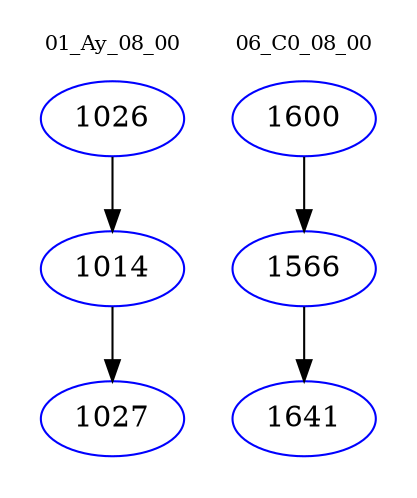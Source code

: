 digraph{
subgraph cluster_0 {
color = white
label = "01_Ay_08_00";
fontsize=10;
T0_1026 [label="1026", color="blue"]
T0_1026 -> T0_1014 [color="black"]
T0_1014 [label="1014", color="blue"]
T0_1014 -> T0_1027 [color="black"]
T0_1027 [label="1027", color="blue"]
}
subgraph cluster_1 {
color = white
label = "06_C0_08_00";
fontsize=10;
T1_1600 [label="1600", color="blue"]
T1_1600 -> T1_1566 [color="black"]
T1_1566 [label="1566", color="blue"]
T1_1566 -> T1_1641 [color="black"]
T1_1641 [label="1641", color="blue"]
}
}
